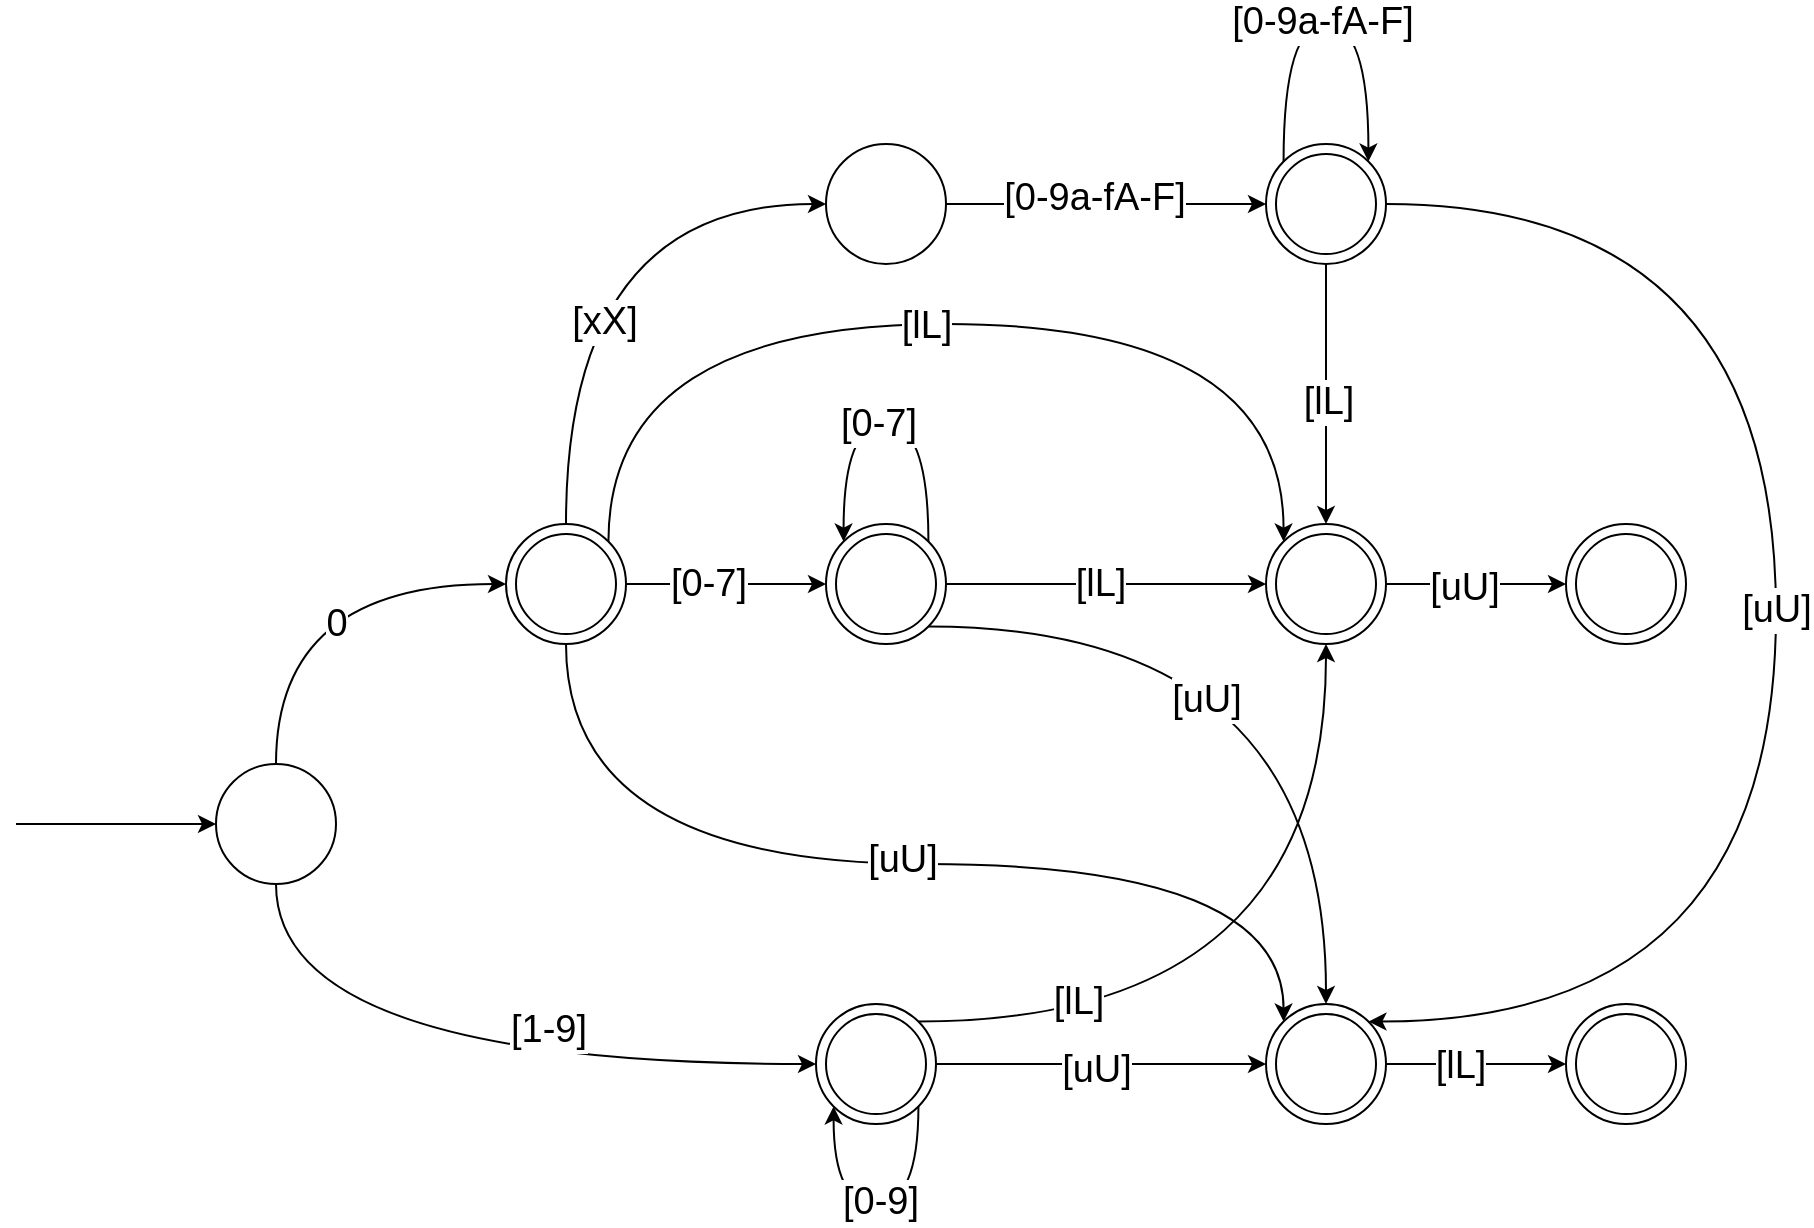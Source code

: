 <mxfile version="24.2.1" type="github">
  <diagram name="Page-1" id="jEsJj8F_owqUC-YUfBDm">
    <mxGraphModel dx="1373" dy="1021" grid="1" gridSize="10" guides="1" tooltips="1" connect="1" arrows="1" fold="1" page="1" pageScale="1" pageWidth="1169" pageHeight="827" math="0" shadow="0">
      <root>
        <mxCell id="0" />
        <mxCell id="1" parent="0" />
        <mxCell id="clCkrCnHEbK2OMLYSx-l-27" style="edgeStyle=orthogonalEdgeStyle;rounded=0;orthogonalLoop=1;jettySize=auto;html=1;exitX=0.5;exitY=0;exitDx=0;exitDy=0;entryX=0;entryY=0.5;entryDx=0;entryDy=0;fontSize=19;curved=1;" edge="1" parent="1" source="83fr-Lw2muViiblK42Df-1" target="83fr-Lw2muViiblK42Df-8">
          <mxGeometry relative="1" as="geometry" />
        </mxCell>
        <mxCell id="clCkrCnHEbK2OMLYSx-l-51" value="0" style="edgeLabel;html=1;align=center;verticalAlign=middle;resizable=0;points=[];fontSize=19;" vertex="1" connectable="0" parent="clCkrCnHEbK2OMLYSx-l-27">
          <mxGeometry x="0.044" y="1" relative="1" as="geometry">
            <mxPoint x="13" y="21" as="offset" />
          </mxGeometry>
        </mxCell>
        <mxCell id="clCkrCnHEbK2OMLYSx-l-38" style="edgeStyle=orthogonalEdgeStyle;rounded=0;orthogonalLoop=1;jettySize=auto;html=1;exitX=0.5;exitY=1;exitDx=0;exitDy=0;entryX=0;entryY=0.5;entryDx=0;entryDy=0;curved=1;fontSize=19;" edge="1" parent="1" source="83fr-Lw2muViiblK42Df-1" target="clCkrCnHEbK2OMLYSx-l-28">
          <mxGeometry relative="1" as="geometry">
            <mxPoint x="150" y="400" as="sourcePoint" />
          </mxGeometry>
        </mxCell>
        <mxCell id="clCkrCnHEbK2OMLYSx-l-52" value="[1-9]" style="edgeLabel;html=1;align=center;verticalAlign=middle;resizable=0;points=[];fontSize=19;" vertex="1" connectable="0" parent="clCkrCnHEbK2OMLYSx-l-38">
          <mxGeometry x="0.256" y="17" relative="1" as="geometry">
            <mxPoint as="offset" />
          </mxGeometry>
        </mxCell>
        <mxCell id="83fr-Lw2muViiblK42Df-1" value="" style="ellipse;whiteSpace=wrap;html=1;aspect=fixed;fontSize=19;fontStyle=1" parent="1" vertex="1">
          <mxGeometry x="130" y="400" width="60" height="60" as="geometry" />
        </mxCell>
        <mxCell id="clCkrCnHEbK2OMLYSx-l-33" style="edgeStyle=orthogonalEdgeStyle;rounded=0;orthogonalLoop=1;jettySize=auto;html=1;exitX=1;exitY=0.5;exitDx=0;exitDy=0;entryX=0;entryY=0.5;entryDx=0;entryDy=0;fontSize=19;" edge="1" parent="1" source="83fr-Lw2muViiblK42Df-8" target="clCkrCnHEbK2OMLYSx-l-19">
          <mxGeometry relative="1" as="geometry">
            <Array as="points" />
          </mxGeometry>
        </mxCell>
        <mxCell id="clCkrCnHEbK2OMLYSx-l-60" value="[0-7]" style="edgeLabel;html=1;align=center;verticalAlign=middle;resizable=0;points=[];fontSize=19;" vertex="1" connectable="0" parent="clCkrCnHEbK2OMLYSx-l-33">
          <mxGeometry x="-0.18" relative="1" as="geometry">
            <mxPoint as="offset" />
          </mxGeometry>
        </mxCell>
        <mxCell id="clCkrCnHEbK2OMLYSx-l-40" style="edgeStyle=orthogonalEdgeStyle;rounded=0;orthogonalLoop=1;jettySize=auto;html=1;exitX=0.5;exitY=0;exitDx=0;exitDy=0;entryX=0;entryY=0.5;entryDx=0;entryDy=0;curved=1;fontSize=19;" edge="1" parent="1" source="83fr-Lw2muViiblK42Df-8" target="clCkrCnHEbK2OMLYSx-l-32">
          <mxGeometry relative="1" as="geometry" />
        </mxCell>
        <mxCell id="clCkrCnHEbK2OMLYSx-l-50" value="[xX]" style="edgeLabel;html=1;align=center;verticalAlign=middle;resizable=0;points=[];fontSize=19;" vertex="1" connectable="0" parent="clCkrCnHEbK2OMLYSx-l-40">
          <mxGeometry x="-0.303" y="-19" relative="1" as="geometry">
            <mxPoint as="offset" />
          </mxGeometry>
        </mxCell>
        <mxCell id="clCkrCnHEbK2OMLYSx-l-79" style="edgeStyle=orthogonalEdgeStyle;rounded=0;orthogonalLoop=1;jettySize=auto;html=1;exitX=1;exitY=0;exitDx=0;exitDy=0;entryX=0;entryY=0;entryDx=0;entryDy=0;curved=1;" edge="1" parent="1" source="83fr-Lw2muViiblK42Df-8" target="clCkrCnHEbK2OMLYSx-l-71">
          <mxGeometry relative="1" as="geometry">
            <Array as="points">
              <mxPoint x="326" y="180" />
              <mxPoint x="664" y="180" />
            </Array>
          </mxGeometry>
        </mxCell>
        <mxCell id="clCkrCnHEbK2OMLYSx-l-84" value="&lt;span style=&quot;font-size: 19px;&quot;&gt;[lL]&lt;/span&gt;" style="edgeLabel;html=1;align=center;verticalAlign=middle;resizable=0;points=[];" vertex="1" connectable="0" parent="clCkrCnHEbK2OMLYSx-l-79">
          <mxGeometry x="-0.038" y="-1" relative="1" as="geometry">
            <mxPoint as="offset" />
          </mxGeometry>
        </mxCell>
        <mxCell id="clCkrCnHEbK2OMLYSx-l-80" style="edgeStyle=orthogonalEdgeStyle;rounded=0;orthogonalLoop=1;jettySize=auto;html=1;exitX=0.5;exitY=1;exitDx=0;exitDy=0;curved=1;entryX=0;entryY=0;entryDx=0;entryDy=0;" edge="1" parent="1" source="83fr-Lw2muViiblK42Df-8" target="clCkrCnHEbK2OMLYSx-l-25">
          <mxGeometry relative="1" as="geometry">
            <mxPoint x="630" y="530" as="targetPoint" />
            <Array as="points">
              <mxPoint x="305" y="450" />
              <mxPoint x="664" y="450" />
            </Array>
          </mxGeometry>
        </mxCell>
        <mxCell id="clCkrCnHEbK2OMLYSx-l-87" value="&lt;span style=&quot;font-size: 19px;&quot;&gt;[uU]&lt;/span&gt;" style="edgeLabel;html=1;align=center;verticalAlign=middle;resizable=0;points=[];" vertex="1" connectable="0" parent="clCkrCnHEbK2OMLYSx-l-80">
          <mxGeometry x="0.015" y="2" relative="1" as="geometry">
            <mxPoint as="offset" />
          </mxGeometry>
        </mxCell>
        <mxCell id="83fr-Lw2muViiblK42Df-8" value="" style="ellipse;whiteSpace=wrap;html=1;aspect=fixed;fontSize=19;fontStyle=1" parent="1" vertex="1">
          <mxGeometry x="275" y="280" width="60" height="60" as="geometry" />
        </mxCell>
        <mxCell id="83fr-Lw2muViiblK42Df-16" value="" style="endArrow=classic;html=1;rounded=0;entryX=0;entryY=0.5;entryDx=0;entryDy=0;fontSize=18;fontStyle=1" parent="1" target="83fr-Lw2muViiblK42Df-1" edge="1">
          <mxGeometry width="50" height="50" relative="1" as="geometry">
            <mxPoint x="30" y="430" as="sourcePoint" />
            <mxPoint x="550" y="480" as="targetPoint" />
          </mxGeometry>
        </mxCell>
        <mxCell id="83fr-Lw2muViiblK42Df-30" value="" style="ellipse;whiteSpace=wrap;html=1;aspect=fixed;fontSize=19;fontStyle=1" parent="1" vertex="1">
          <mxGeometry x="280" y="285" width="50" height="50" as="geometry" />
        </mxCell>
        <mxCell id="clCkrCnHEbK2OMLYSx-l-75" style="edgeStyle=orthogonalEdgeStyle;rounded=0;orthogonalLoop=1;jettySize=auto;html=1;exitX=1;exitY=0.5;exitDx=0;exitDy=0;entryX=0;entryY=0.5;entryDx=0;entryDy=0;" edge="1" parent="1" source="clCkrCnHEbK2OMLYSx-l-19" target="clCkrCnHEbK2OMLYSx-l-71">
          <mxGeometry relative="1" as="geometry">
            <mxPoint x="650" y="310" as="targetPoint" />
          </mxGeometry>
        </mxCell>
        <mxCell id="clCkrCnHEbK2OMLYSx-l-85" value="&lt;span style=&quot;font-size: 19px;&quot;&gt;[lL]&lt;/span&gt;" style="edgeLabel;html=1;align=center;verticalAlign=middle;resizable=0;points=[];" vertex="1" connectable="0" parent="clCkrCnHEbK2OMLYSx-l-75">
          <mxGeometry x="-0.037" relative="1" as="geometry">
            <mxPoint as="offset" />
          </mxGeometry>
        </mxCell>
        <mxCell id="clCkrCnHEbK2OMLYSx-l-78" style="edgeStyle=orthogonalEdgeStyle;rounded=0;orthogonalLoop=1;jettySize=auto;html=1;exitX=1;exitY=1;exitDx=0;exitDy=0;entryX=0.5;entryY=0;entryDx=0;entryDy=0;curved=1;" edge="1" parent="1" source="clCkrCnHEbK2OMLYSx-l-19" target="clCkrCnHEbK2OMLYSx-l-25">
          <mxGeometry relative="1" as="geometry" />
        </mxCell>
        <mxCell id="clCkrCnHEbK2OMLYSx-l-88" value="&lt;span style=&quot;font-size: 19px;&quot;&gt;[uU]&lt;/span&gt;" style="edgeLabel;html=1;align=center;verticalAlign=middle;resizable=0;points=[];" vertex="1" connectable="0" parent="clCkrCnHEbK2OMLYSx-l-78">
          <mxGeometry x="-0.286" y="-37" relative="1" as="geometry">
            <mxPoint as="offset" />
          </mxGeometry>
        </mxCell>
        <mxCell id="clCkrCnHEbK2OMLYSx-l-19" value="" style="ellipse;whiteSpace=wrap;html=1;aspect=fixed;fontSize=19;fontStyle=1" vertex="1" parent="1">
          <mxGeometry x="435" y="280" width="60" height="60" as="geometry" />
        </mxCell>
        <mxCell id="clCkrCnHEbK2OMLYSx-l-20" value="" style="ellipse;whiteSpace=wrap;html=1;aspect=fixed;fontSize=19;fontStyle=1" vertex="1" parent="1">
          <mxGeometry x="440" y="285" width="50" height="50" as="geometry" />
        </mxCell>
        <mxCell id="clCkrCnHEbK2OMLYSx-l-23" value="" style="ellipse;whiteSpace=wrap;html=1;aspect=fixed;fontSize=19;fontStyle=1" vertex="1" parent="1">
          <mxGeometry x="805" y="520" width="60" height="60" as="geometry" />
        </mxCell>
        <mxCell id="clCkrCnHEbK2OMLYSx-l-24" value="" style="ellipse;whiteSpace=wrap;html=1;aspect=fixed;fontSize=19;fontStyle=1" vertex="1" parent="1">
          <mxGeometry x="810" y="525" width="50" height="50" as="geometry" />
        </mxCell>
        <mxCell id="clCkrCnHEbK2OMLYSx-l-36" style="edgeStyle=orthogonalEdgeStyle;rounded=0;orthogonalLoop=1;jettySize=auto;html=1;exitX=1;exitY=0.5;exitDx=0;exitDy=0;entryX=0;entryY=0.5;entryDx=0;entryDy=0;fontSize=19;" edge="1" parent="1" source="clCkrCnHEbK2OMLYSx-l-25" target="clCkrCnHEbK2OMLYSx-l-23">
          <mxGeometry relative="1" as="geometry" />
        </mxCell>
        <mxCell id="clCkrCnHEbK2OMLYSx-l-64" value="[lL]" style="edgeLabel;html=1;align=center;verticalAlign=middle;resizable=0;points=[];fontSize=19;" vertex="1" connectable="0" parent="clCkrCnHEbK2OMLYSx-l-36">
          <mxGeometry x="-0.178" y="-1" relative="1" as="geometry">
            <mxPoint as="offset" />
          </mxGeometry>
        </mxCell>
        <mxCell id="clCkrCnHEbK2OMLYSx-l-25" value="" style="ellipse;whiteSpace=wrap;html=1;aspect=fixed;fontSize=19;fontStyle=1" vertex="1" parent="1">
          <mxGeometry x="655" y="520" width="60" height="60" as="geometry" />
        </mxCell>
        <mxCell id="clCkrCnHEbK2OMLYSx-l-26" value="" style="ellipse;whiteSpace=wrap;html=1;aspect=fixed;fontSize=19;fontStyle=1" vertex="1" parent="1">
          <mxGeometry x="660" y="525" width="50" height="50" as="geometry" />
        </mxCell>
        <mxCell id="clCkrCnHEbK2OMLYSx-l-76" style="edgeStyle=orthogonalEdgeStyle;rounded=0;orthogonalLoop=1;jettySize=auto;html=1;exitX=1;exitY=0.5;exitDx=0;exitDy=0;entryX=0;entryY=0.5;entryDx=0;entryDy=0;" edge="1" parent="1" source="clCkrCnHEbK2OMLYSx-l-28" target="clCkrCnHEbK2OMLYSx-l-25">
          <mxGeometry relative="1" as="geometry">
            <mxPoint x="650" y="550" as="targetPoint" />
          </mxGeometry>
        </mxCell>
        <mxCell id="clCkrCnHEbK2OMLYSx-l-90" value="&lt;span style=&quot;font-size: 19px;&quot;&gt;[uU]&lt;/span&gt;" style="edgeLabel;html=1;align=center;verticalAlign=middle;resizable=0;points=[];" vertex="1" connectable="0" parent="clCkrCnHEbK2OMLYSx-l-76">
          <mxGeometry x="-0.036" y="-3" relative="1" as="geometry">
            <mxPoint as="offset" />
          </mxGeometry>
        </mxCell>
        <mxCell id="clCkrCnHEbK2OMLYSx-l-77" style="edgeStyle=orthogonalEdgeStyle;rounded=0;orthogonalLoop=1;jettySize=auto;html=1;exitX=1;exitY=0;exitDx=0;exitDy=0;entryX=0.5;entryY=1;entryDx=0;entryDy=0;curved=1;" edge="1" parent="1" source="clCkrCnHEbK2OMLYSx-l-28" target="clCkrCnHEbK2OMLYSx-l-71">
          <mxGeometry relative="1" as="geometry" />
        </mxCell>
        <mxCell id="clCkrCnHEbK2OMLYSx-l-86" value="&lt;span style=&quot;font-size: 19px;&quot;&gt;[lL]&lt;/span&gt;" style="edgeLabel;html=1;align=center;verticalAlign=middle;resizable=0;points=[];" vertex="1" connectable="0" parent="clCkrCnHEbK2OMLYSx-l-77">
          <mxGeometry x="-0.593" y="10" relative="1" as="geometry">
            <mxPoint as="offset" />
          </mxGeometry>
        </mxCell>
        <mxCell id="clCkrCnHEbK2OMLYSx-l-28" value="" style="ellipse;whiteSpace=wrap;html=1;aspect=fixed;fontSize=19;fontStyle=1" vertex="1" parent="1">
          <mxGeometry x="430" y="520" width="60" height="60" as="geometry" />
        </mxCell>
        <mxCell id="clCkrCnHEbK2OMLYSx-l-29" value="" style="ellipse;whiteSpace=wrap;html=1;aspect=fixed;fontSize=19;fontStyle=1" vertex="1" parent="1">
          <mxGeometry x="435" y="525" width="50" height="50" as="geometry" />
        </mxCell>
        <mxCell id="clCkrCnHEbK2OMLYSx-l-74" style="edgeStyle=orthogonalEdgeStyle;rounded=0;orthogonalLoop=1;jettySize=auto;html=1;exitX=0.5;exitY=1;exitDx=0;exitDy=0;entryX=0.5;entryY=0;entryDx=0;entryDy=0;" edge="1" parent="1" source="clCkrCnHEbK2OMLYSx-l-30" target="clCkrCnHEbK2OMLYSx-l-71">
          <mxGeometry relative="1" as="geometry" />
        </mxCell>
        <mxCell id="clCkrCnHEbK2OMLYSx-l-83" value="&lt;span style=&quot;font-size: 19px;&quot;&gt;[lL]&lt;/span&gt;" style="edgeLabel;html=1;align=center;verticalAlign=middle;resizable=0;points=[];" vertex="1" connectable="0" parent="clCkrCnHEbK2OMLYSx-l-74">
          <mxGeometry x="0.061" y="1" relative="1" as="geometry">
            <mxPoint as="offset" />
          </mxGeometry>
        </mxCell>
        <mxCell id="clCkrCnHEbK2OMLYSx-l-81" style="edgeStyle=orthogonalEdgeStyle;rounded=0;orthogonalLoop=1;jettySize=auto;html=1;exitX=1;exitY=0.5;exitDx=0;exitDy=0;entryX=1;entryY=0;entryDx=0;entryDy=0;curved=1;" edge="1" parent="1" source="clCkrCnHEbK2OMLYSx-l-30" target="clCkrCnHEbK2OMLYSx-l-25">
          <mxGeometry relative="1" as="geometry">
            <Array as="points">
              <mxPoint x="910" y="120" />
              <mxPoint x="910" y="529" />
            </Array>
          </mxGeometry>
        </mxCell>
        <mxCell id="clCkrCnHEbK2OMLYSx-l-89" value="&lt;span style=&quot;font-size: 19px;&quot;&gt;[uU]&lt;/span&gt;" style="edgeLabel;html=1;align=center;verticalAlign=middle;resizable=0;points=[];" vertex="1" connectable="0" parent="clCkrCnHEbK2OMLYSx-l-81">
          <mxGeometry x="-0.014" relative="1" as="geometry">
            <mxPoint as="offset" />
          </mxGeometry>
        </mxCell>
        <mxCell id="clCkrCnHEbK2OMLYSx-l-30" value="" style="ellipse;whiteSpace=wrap;html=1;aspect=fixed;fontSize=19;fontStyle=1" vertex="1" parent="1">
          <mxGeometry x="655" y="90" width="60" height="60" as="geometry" />
        </mxCell>
        <mxCell id="clCkrCnHEbK2OMLYSx-l-31" value="" style="ellipse;whiteSpace=wrap;html=1;aspect=fixed;fontSize=19;fontStyle=1" vertex="1" parent="1">
          <mxGeometry x="660" y="95" width="50" height="50" as="geometry" />
        </mxCell>
        <mxCell id="clCkrCnHEbK2OMLYSx-l-41" style="edgeStyle=orthogonalEdgeStyle;rounded=0;orthogonalLoop=1;jettySize=auto;html=1;exitX=1;exitY=0.5;exitDx=0;exitDy=0;entryX=0;entryY=0.5;entryDx=0;entryDy=0;fontSize=19;" edge="1" parent="1" source="clCkrCnHEbK2OMLYSx-l-32" target="clCkrCnHEbK2OMLYSx-l-30">
          <mxGeometry relative="1" as="geometry" />
        </mxCell>
        <mxCell id="clCkrCnHEbK2OMLYSx-l-61" value="[0-9a-fA-F]" style="edgeLabel;html=1;align=center;verticalAlign=middle;resizable=0;points=[];fontSize=19;" vertex="1" connectable="0" parent="clCkrCnHEbK2OMLYSx-l-41">
          <mxGeometry x="-0.08" y="3" relative="1" as="geometry">
            <mxPoint as="offset" />
          </mxGeometry>
        </mxCell>
        <mxCell id="clCkrCnHEbK2OMLYSx-l-32" value="" style="ellipse;whiteSpace=wrap;html=1;aspect=fixed;fontSize=19;fontStyle=1" vertex="1" parent="1">
          <mxGeometry x="435" y="90" width="60" height="60" as="geometry" />
        </mxCell>
        <mxCell id="clCkrCnHEbK2OMLYSx-l-39" style="edgeStyle=orthogonalEdgeStyle;rounded=0;orthogonalLoop=1;jettySize=auto;html=1;exitX=1;exitY=1;exitDx=0;exitDy=0;entryX=0;entryY=1;entryDx=0;entryDy=0;curved=1;fontSize=19;" edge="1" parent="1" source="clCkrCnHEbK2OMLYSx-l-28" target="clCkrCnHEbK2OMLYSx-l-28">
          <mxGeometry relative="1" as="geometry">
            <Array as="points">
              <mxPoint x="481" y="620" />
              <mxPoint x="439" y="620" />
            </Array>
          </mxGeometry>
        </mxCell>
        <mxCell id="clCkrCnHEbK2OMLYSx-l-53" value="[0-9]" style="edgeLabel;html=1;align=center;verticalAlign=middle;resizable=0;points=[];fontSize=19;" vertex="1" connectable="0" parent="clCkrCnHEbK2OMLYSx-l-39">
          <mxGeometry x="-0.029" y="-1" relative="1" as="geometry">
            <mxPoint as="offset" />
          </mxGeometry>
        </mxCell>
        <mxCell id="clCkrCnHEbK2OMLYSx-l-47" style="edgeStyle=orthogonalEdgeStyle;rounded=0;orthogonalLoop=1;jettySize=auto;html=1;exitX=0;exitY=0;exitDx=0;exitDy=0;entryX=1;entryY=0;entryDx=0;entryDy=0;curved=1;fontSize=19;" edge="1" parent="1" source="clCkrCnHEbK2OMLYSx-l-30" target="clCkrCnHEbK2OMLYSx-l-30">
          <mxGeometry relative="1" as="geometry">
            <Array as="points">
              <mxPoint x="664" y="30" />
              <mxPoint x="706" y="30" />
            </Array>
          </mxGeometry>
        </mxCell>
        <mxCell id="clCkrCnHEbK2OMLYSx-l-62" value="[0-9a-fA-F]" style="edgeLabel;html=1;align=center;verticalAlign=middle;resizable=0;points=[];fontSize=19;" vertex="1" connectable="0" parent="clCkrCnHEbK2OMLYSx-l-47">
          <mxGeometry x="-0.022" y="1" relative="1" as="geometry">
            <mxPoint as="offset" />
          </mxGeometry>
        </mxCell>
        <mxCell id="clCkrCnHEbK2OMLYSx-l-48" style="edgeStyle=orthogonalEdgeStyle;rounded=0;orthogonalLoop=1;jettySize=auto;html=1;exitX=1;exitY=0;exitDx=0;exitDy=0;entryX=0;entryY=0;entryDx=0;entryDy=0;curved=1;fontSize=19;" edge="1" parent="1" source="clCkrCnHEbK2OMLYSx-l-19" target="clCkrCnHEbK2OMLYSx-l-19">
          <mxGeometry relative="1" as="geometry">
            <Array as="points">
              <mxPoint x="486" y="230" />
              <mxPoint x="444" y="230" />
            </Array>
          </mxGeometry>
        </mxCell>
        <mxCell id="clCkrCnHEbK2OMLYSx-l-58" value="[0-7]" style="edgeLabel;html=1;align=center;verticalAlign=middle;resizable=0;points=[];fontSize=19;" vertex="1" connectable="0" parent="clCkrCnHEbK2OMLYSx-l-48">
          <mxGeometry x="0.05" relative="1" as="geometry">
            <mxPoint as="offset" />
          </mxGeometry>
        </mxCell>
        <mxCell id="clCkrCnHEbK2OMLYSx-l-67" value="" style="ellipse;whiteSpace=wrap;html=1;aspect=fixed;fontSize=19;fontStyle=1" vertex="1" parent="1">
          <mxGeometry x="805" y="280" width="60" height="60" as="geometry" />
        </mxCell>
        <mxCell id="clCkrCnHEbK2OMLYSx-l-68" value="" style="ellipse;whiteSpace=wrap;html=1;aspect=fixed;fontSize=19;fontStyle=1" vertex="1" parent="1">
          <mxGeometry x="810" y="285" width="50" height="50" as="geometry" />
        </mxCell>
        <mxCell id="clCkrCnHEbK2OMLYSx-l-69" style="edgeStyle=orthogonalEdgeStyle;rounded=0;orthogonalLoop=1;jettySize=auto;html=1;exitX=1;exitY=0.5;exitDx=0;exitDy=0;entryX=0;entryY=0.5;entryDx=0;entryDy=0;fontSize=19;" edge="1" parent="1" source="clCkrCnHEbK2OMLYSx-l-71" target="clCkrCnHEbK2OMLYSx-l-67">
          <mxGeometry relative="1" as="geometry" />
        </mxCell>
        <mxCell id="clCkrCnHEbK2OMLYSx-l-70" value="[uU]" style="edgeLabel;html=1;align=center;verticalAlign=middle;resizable=0;points=[];fontSize=19;" vertex="1" connectable="0" parent="clCkrCnHEbK2OMLYSx-l-69">
          <mxGeometry x="-0.133" y="-2" relative="1" as="geometry">
            <mxPoint as="offset" />
          </mxGeometry>
        </mxCell>
        <mxCell id="clCkrCnHEbK2OMLYSx-l-71" value="" style="ellipse;whiteSpace=wrap;html=1;aspect=fixed;fontSize=19;fontStyle=1" vertex="1" parent="1">
          <mxGeometry x="655" y="280" width="60" height="60" as="geometry" />
        </mxCell>
        <mxCell id="clCkrCnHEbK2OMLYSx-l-72" value="" style="ellipse;whiteSpace=wrap;html=1;aspect=fixed;fontSize=19;fontStyle=1" vertex="1" parent="1">
          <mxGeometry x="660" y="285" width="50" height="50" as="geometry" />
        </mxCell>
      </root>
    </mxGraphModel>
  </diagram>
</mxfile>
